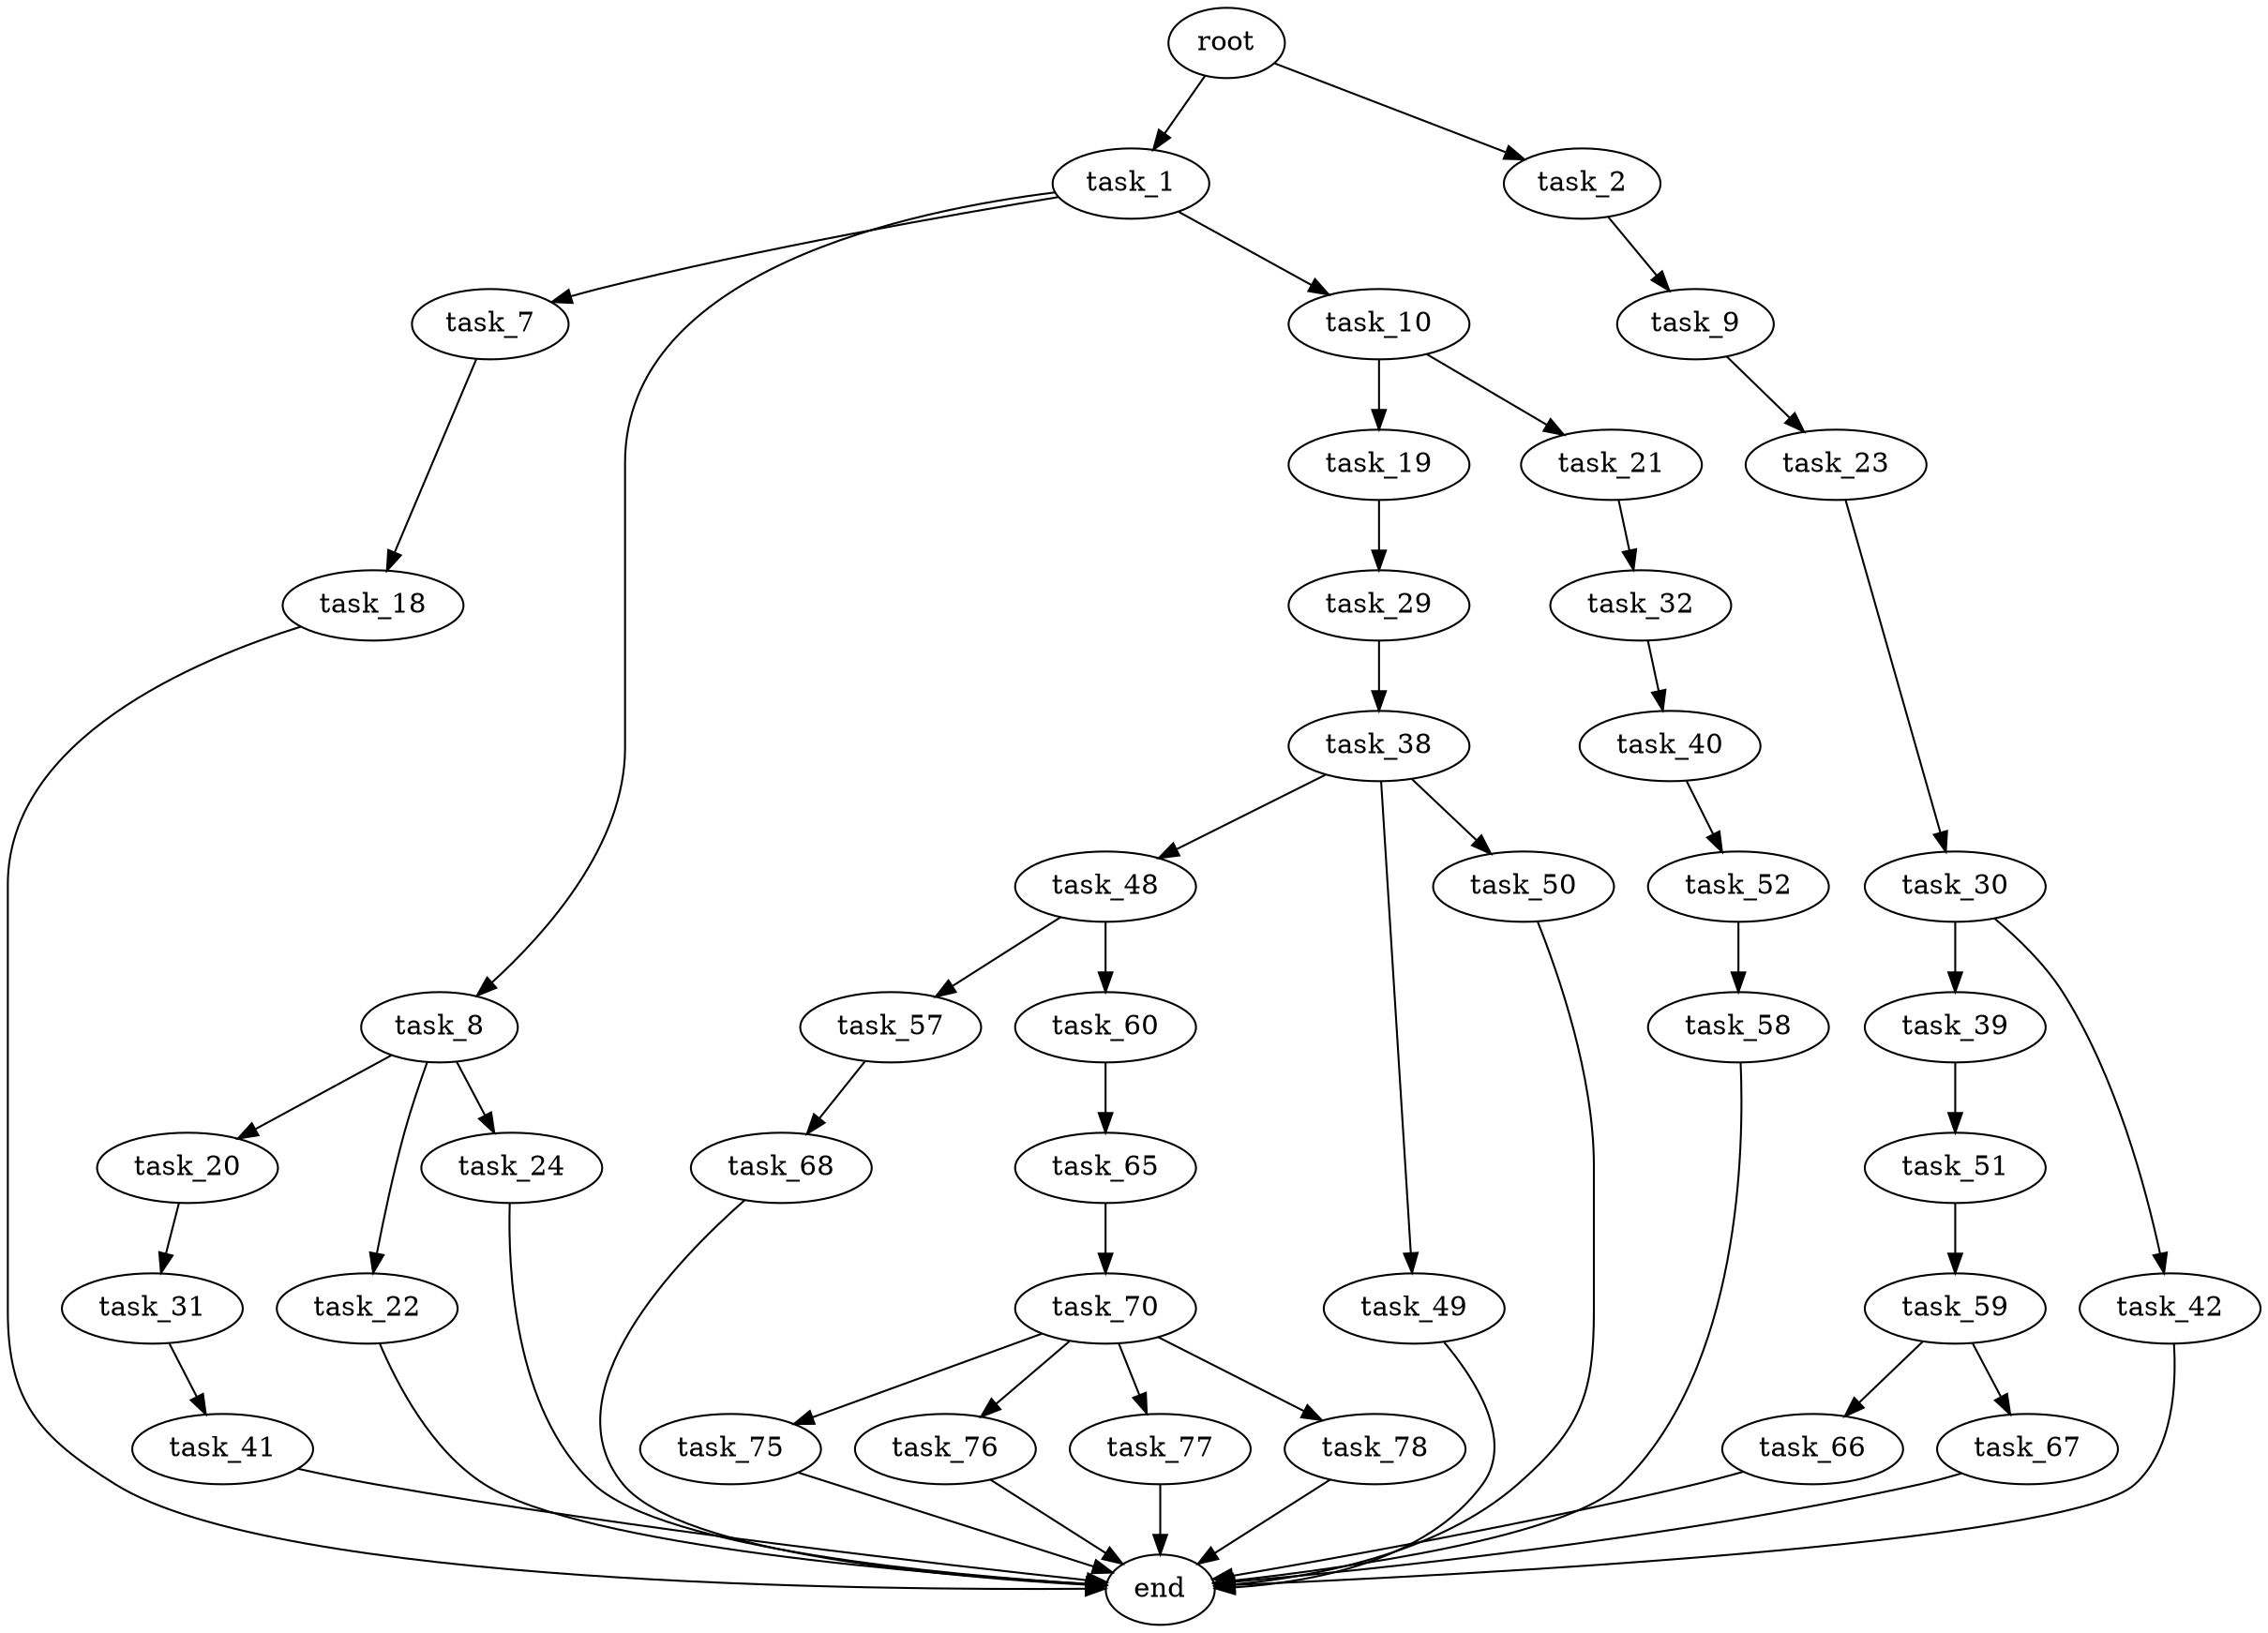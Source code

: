 digraph G {
  root [size="0.000000"];
  task_1 [size="41491609298.000000"];
  task_2 [size="15883806328.000000"];
  task_7 [size="8589934592.000000"];
  task_8 [size="1073741824000.000000"];
  task_10 [size="176571857640.000000"];
  task_9 [size="231928233984.000000"];
  task_18 [size="231928233984.000000"];
  task_20 [size="8589934592.000000"];
  task_22 [size="188343859749.000000"];
  task_24 [size="1073741824000.000000"];
  task_23 [size="134217728000.000000"];
  task_19 [size="484164107844.000000"];
  task_21 [size="34990758058.000000"];
  end [size="0.000000"];
  task_29 [size="16163942149.000000"];
  task_31 [size="1073741824000.000000"];
  task_32 [size="1073741824000.000000"];
  task_30 [size="61659913772.000000"];
  task_38 [size="28991029248.000000"];
  task_39 [size="257650670063.000000"];
  task_42 [size="28991029248.000000"];
  task_41 [size="134217728000.000000"];
  task_40 [size="199145622738.000000"];
  task_48 [size="368293445632.000000"];
  task_49 [size="31435906967.000000"];
  task_50 [size="253041262760.000000"];
  task_51 [size="28991029248.000000"];
  task_52 [size="782757789696.000000"];
  task_57 [size="1073741824000.000000"];
  task_60 [size="11241013092.000000"];
  task_59 [size="60262317086.000000"];
  task_58 [size="52263167530.000000"];
  task_68 [size="434875991800.000000"];
  task_66 [size="110975513135.000000"];
  task_67 [size="68719476736.000000"];
  task_65 [size="6954692700.000000"];
  task_70 [size="65797717800.000000"];
  task_75 [size="68719476736.000000"];
  task_76 [size="201675267739.000000"];
  task_77 [size="134217728000.000000"];
  task_78 [size="68719476736.000000"];

  root -> task_1 [size="1.000000"];
  root -> task_2 [size="1.000000"];
  task_1 -> task_7 [size="209715200.000000"];
  task_1 -> task_8 [size="209715200.000000"];
  task_1 -> task_10 [size="209715200.000000"];
  task_2 -> task_9 [size="411041792.000000"];
  task_7 -> task_18 [size="33554432.000000"];
  task_8 -> task_20 [size="838860800.000000"];
  task_8 -> task_22 [size="838860800.000000"];
  task_8 -> task_24 [size="838860800.000000"];
  task_10 -> task_19 [size="134217728.000000"];
  task_10 -> task_21 [size="134217728.000000"];
  task_9 -> task_23 [size="301989888.000000"];
  task_18 -> end [size="1.000000"];
  task_20 -> task_31 [size="33554432.000000"];
  task_22 -> end [size="1.000000"];
  task_24 -> end [size="1.000000"];
  task_23 -> task_30 [size="209715200.000000"];
  task_19 -> task_29 [size="301989888.000000"];
  task_21 -> task_32 [size="33554432.000000"];
  task_29 -> task_38 [size="679477248.000000"];
  task_31 -> task_41 [size="838860800.000000"];
  task_32 -> task_40 [size="838860800.000000"];
  task_30 -> task_39 [size="75497472.000000"];
  task_30 -> task_42 [size="75497472.000000"];
  task_38 -> task_48 [size="75497472.000000"];
  task_38 -> task_49 [size="75497472.000000"];
  task_38 -> task_50 [size="75497472.000000"];
  task_39 -> task_51 [size="209715200.000000"];
  task_42 -> end [size="1.000000"];
  task_41 -> end [size="1.000000"];
  task_40 -> task_52 [size="209715200.000000"];
  task_48 -> task_57 [size="411041792.000000"];
  task_48 -> task_60 [size="411041792.000000"];
  task_49 -> end [size="1.000000"];
  task_50 -> end [size="1.000000"];
  task_51 -> task_59 [size="75497472.000000"];
  task_52 -> task_58 [size="679477248.000000"];
  task_57 -> task_68 [size="838860800.000000"];
  task_60 -> task_65 [size="679477248.000000"];
  task_59 -> task_66 [size="75497472.000000"];
  task_59 -> task_67 [size="75497472.000000"];
  task_58 -> end [size="1.000000"];
  task_68 -> end [size="1.000000"];
  task_66 -> end [size="1.000000"];
  task_67 -> end [size="1.000000"];
  task_65 -> task_70 [size="134217728.000000"];
  task_70 -> task_75 [size="134217728.000000"];
  task_70 -> task_76 [size="134217728.000000"];
  task_70 -> task_77 [size="134217728.000000"];
  task_70 -> task_78 [size="134217728.000000"];
  task_75 -> end [size="1.000000"];
  task_76 -> end [size="1.000000"];
  task_77 -> end [size="1.000000"];
  task_78 -> end [size="1.000000"];
}
